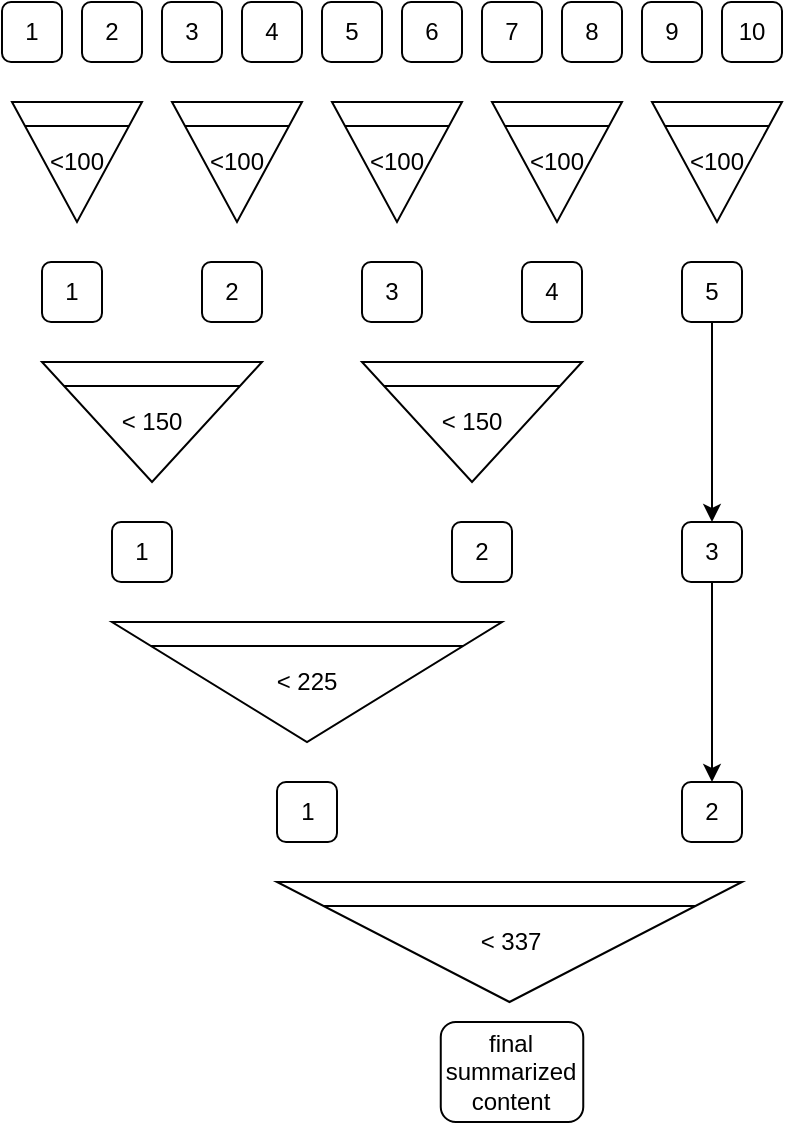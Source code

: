 <mxfile version="24.8.3">
  <diagram name="architecture" id="0OK0iYB3R2pn9WzQqFG2">
    <mxGraphModel dx="984" dy="582" grid="1" gridSize="10" guides="1" tooltips="1" connect="1" arrows="1" fold="1" page="1" pageScale="1" pageWidth="850" pageHeight="1100" math="0" shadow="0">
      <root>
        <mxCell id="0" />
        <mxCell id="1" parent="0" />
        <mxCell id="rGhy88AjeW0FaxCntvFQ-1" value="1" style="rounded=1;whiteSpace=wrap;html=1;" parent="1" vertex="1">
          <mxGeometry x="250" y="100" width="30" height="30" as="geometry" />
        </mxCell>
        <mxCell id="rGhy88AjeW0FaxCntvFQ-2" value="2" style="rounded=1;whiteSpace=wrap;html=1;" parent="1" vertex="1">
          <mxGeometry x="290" y="100" width="30" height="30" as="geometry" />
        </mxCell>
        <mxCell id="rGhy88AjeW0FaxCntvFQ-3" value="3" style="rounded=1;whiteSpace=wrap;html=1;" parent="1" vertex="1">
          <mxGeometry x="330" y="100" width="30" height="30" as="geometry" />
        </mxCell>
        <mxCell id="rGhy88AjeW0FaxCntvFQ-4" value="4" style="rounded=1;whiteSpace=wrap;html=1;" parent="1" vertex="1">
          <mxGeometry x="370" y="100" width="30" height="30" as="geometry" />
        </mxCell>
        <mxCell id="rGhy88AjeW0FaxCntvFQ-5" value="5" style="rounded=1;whiteSpace=wrap;html=1;" parent="1" vertex="1">
          <mxGeometry x="410" y="100" width="30" height="30" as="geometry" />
        </mxCell>
        <mxCell id="rGhy88AjeW0FaxCntvFQ-6" value="6" style="rounded=1;whiteSpace=wrap;html=1;" parent="1" vertex="1">
          <mxGeometry x="450" y="100" width="30" height="30" as="geometry" />
        </mxCell>
        <mxCell id="rGhy88AjeW0FaxCntvFQ-7" value="7" style="rounded=1;whiteSpace=wrap;html=1;" parent="1" vertex="1">
          <mxGeometry x="490" y="100" width="30" height="30" as="geometry" />
        </mxCell>
        <mxCell id="rGhy88AjeW0FaxCntvFQ-8" value="8" style="rounded=1;whiteSpace=wrap;html=1;" parent="1" vertex="1">
          <mxGeometry x="530" y="100" width="30" height="30" as="geometry" />
        </mxCell>
        <mxCell id="rGhy88AjeW0FaxCntvFQ-9" value="9" style="rounded=1;whiteSpace=wrap;html=1;" parent="1" vertex="1">
          <mxGeometry x="570" y="100" width="30" height="30" as="geometry" />
        </mxCell>
        <mxCell id="rGhy88AjeW0FaxCntvFQ-10" value="10" style="rounded=1;whiteSpace=wrap;html=1;" parent="1" vertex="1">
          <mxGeometry x="610" y="100" width="30" height="30" as="geometry" />
        </mxCell>
        <mxCell id="rGhy88AjeW0FaxCntvFQ-18" value="&amp;lt;100" style="html=1;dashed=0;whiteSpace=wrap;shape=mxgraph.dfd.archive" parent="1" vertex="1">
          <mxGeometry x="255" y="150" width="65" height="60" as="geometry" />
        </mxCell>
        <mxCell id="rGhy88AjeW0FaxCntvFQ-19" value="1" style="rounded=1;whiteSpace=wrap;html=1;" parent="1" vertex="1">
          <mxGeometry x="270" y="230" width="30" height="30" as="geometry" />
        </mxCell>
        <mxCell id="rGhy88AjeW0FaxCntvFQ-20" value="&amp;lt;100" style="html=1;dashed=0;whiteSpace=wrap;shape=mxgraph.dfd.archive" parent="1" vertex="1">
          <mxGeometry x="335" y="150" width="65" height="60" as="geometry" />
        </mxCell>
        <mxCell id="rGhy88AjeW0FaxCntvFQ-21" value="&amp;lt;100" style="html=1;dashed=0;whiteSpace=wrap;shape=mxgraph.dfd.archive" parent="1" vertex="1">
          <mxGeometry x="415" y="150" width="65" height="60" as="geometry" />
        </mxCell>
        <mxCell id="rGhy88AjeW0FaxCntvFQ-22" value="&amp;lt;100" style="html=1;dashed=0;whiteSpace=wrap;shape=mxgraph.dfd.archive" parent="1" vertex="1">
          <mxGeometry x="495" y="150" width="65" height="60" as="geometry" />
        </mxCell>
        <mxCell id="rGhy88AjeW0FaxCntvFQ-23" value="&amp;lt;100" style="html=1;dashed=0;whiteSpace=wrap;shape=mxgraph.dfd.archive" parent="1" vertex="1">
          <mxGeometry x="575" y="150" width="65" height="60" as="geometry" />
        </mxCell>
        <mxCell id="rGhy88AjeW0FaxCntvFQ-24" value="2" style="rounded=1;whiteSpace=wrap;html=1;" parent="1" vertex="1">
          <mxGeometry x="350" y="230" width="30" height="30" as="geometry" />
        </mxCell>
        <mxCell id="rGhy88AjeW0FaxCntvFQ-25" value="3" style="rounded=1;whiteSpace=wrap;html=1;" parent="1" vertex="1">
          <mxGeometry x="430" y="230" width="30" height="30" as="geometry" />
        </mxCell>
        <mxCell id="rGhy88AjeW0FaxCntvFQ-26" value="4" style="rounded=1;whiteSpace=wrap;html=1;" parent="1" vertex="1">
          <mxGeometry x="510" y="230" width="30" height="30" as="geometry" />
        </mxCell>
        <mxCell id="rGhy88AjeW0FaxCntvFQ-27" value="5" style="rounded=1;whiteSpace=wrap;html=1;" parent="1" vertex="1">
          <mxGeometry x="590" y="230" width="30" height="30" as="geometry" />
        </mxCell>
        <mxCell id="rGhy88AjeW0FaxCntvFQ-28" value="&amp;lt; 150" style="html=1;dashed=0;whiteSpace=wrap;shape=mxgraph.dfd.archive" parent="1" vertex="1">
          <mxGeometry x="270" y="280" width="110" height="60" as="geometry" />
        </mxCell>
        <mxCell id="rGhy88AjeW0FaxCntvFQ-29" value="&amp;lt; 150" style="html=1;dashed=0;whiteSpace=wrap;shape=mxgraph.dfd.archive" parent="1" vertex="1">
          <mxGeometry x="430" y="280" width="110" height="60" as="geometry" />
        </mxCell>
        <mxCell id="rGhy88AjeW0FaxCntvFQ-32" value="" style="endArrow=classic;html=1;rounded=0;exitX=0.5;exitY=1;exitDx=0;exitDy=0;entryX=0.5;entryY=0;entryDx=0;entryDy=0;" parent="1" source="rGhy88AjeW0FaxCntvFQ-27" target="rGhy88AjeW0FaxCntvFQ-35" edge="1">
          <mxGeometry width="50" height="50" relative="1" as="geometry">
            <mxPoint x="570" y="420" as="sourcePoint" />
            <mxPoint x="670" y="340" as="targetPoint" />
          </mxGeometry>
        </mxCell>
        <mxCell id="rGhy88AjeW0FaxCntvFQ-33" value="1" style="rounded=1;whiteSpace=wrap;html=1;" parent="1" vertex="1">
          <mxGeometry x="305" y="360" width="30" height="30" as="geometry" />
        </mxCell>
        <mxCell id="rGhy88AjeW0FaxCntvFQ-34" value="2" style="rounded=1;whiteSpace=wrap;html=1;" parent="1" vertex="1">
          <mxGeometry x="475" y="360" width="30" height="30" as="geometry" />
        </mxCell>
        <mxCell id="rGhy88AjeW0FaxCntvFQ-35" value="3" style="rounded=1;whiteSpace=wrap;html=1;" parent="1" vertex="1">
          <mxGeometry x="590" y="360" width="30" height="30" as="geometry" />
        </mxCell>
        <mxCell id="rGhy88AjeW0FaxCntvFQ-36" value="&amp;lt; 225" style="html=1;dashed=0;whiteSpace=wrap;shape=mxgraph.dfd.archive" parent="1" vertex="1">
          <mxGeometry x="305" y="410" width="195" height="60" as="geometry" />
        </mxCell>
        <mxCell id="rGhy88AjeW0FaxCntvFQ-38" value="" style="endArrow=classic;html=1;rounded=0;exitX=0.5;exitY=1;exitDx=0;exitDy=0;entryX=0.5;entryY=0;entryDx=0;entryDy=0;" parent="1" source="rGhy88AjeW0FaxCntvFQ-35" target="rGhy88AjeW0FaxCntvFQ-39" edge="1">
          <mxGeometry width="50" height="50" relative="1" as="geometry">
            <mxPoint x="670" y="400" as="sourcePoint" />
            <mxPoint x="700" y="440" as="targetPoint" />
          </mxGeometry>
        </mxCell>
        <mxCell id="rGhy88AjeW0FaxCntvFQ-39" value="2" style="rounded=1;whiteSpace=wrap;html=1;" parent="1" vertex="1">
          <mxGeometry x="590" y="490" width="30" height="30" as="geometry" />
        </mxCell>
        <mxCell id="rGhy88AjeW0FaxCntvFQ-40" value="1" style="rounded=1;whiteSpace=wrap;html=1;" parent="1" vertex="1">
          <mxGeometry x="387.5" y="490" width="30" height="30" as="geometry" />
        </mxCell>
        <mxCell id="rGhy88AjeW0FaxCntvFQ-41" value="&amp;lt; 337" style="html=1;dashed=0;whiteSpace=wrap;shape=mxgraph.dfd.archive" parent="1" vertex="1">
          <mxGeometry x="387.5" y="540" width="232.5" height="60" as="geometry" />
        </mxCell>
        <mxCell id="rGhy88AjeW0FaxCntvFQ-42" value="final summarized content" style="rounded=1;whiteSpace=wrap;html=1;" parent="1" vertex="1">
          <mxGeometry x="469.38" y="610" width="71.25" height="50" as="geometry" />
        </mxCell>
      </root>
    </mxGraphModel>
  </diagram>
</mxfile>
